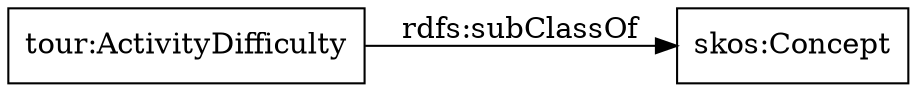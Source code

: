 digraph ar2dtool_diagram { 
rankdir=LR;
size="1000"
node [shape = rectangle, color="black"]; "skos:Concept" "tour:ActivityDifficulty" ; /*classes style*/
	"tour:ActivityDifficulty" -> "skos:Concept" [ label = "rdfs:subClassOf" ];

}
